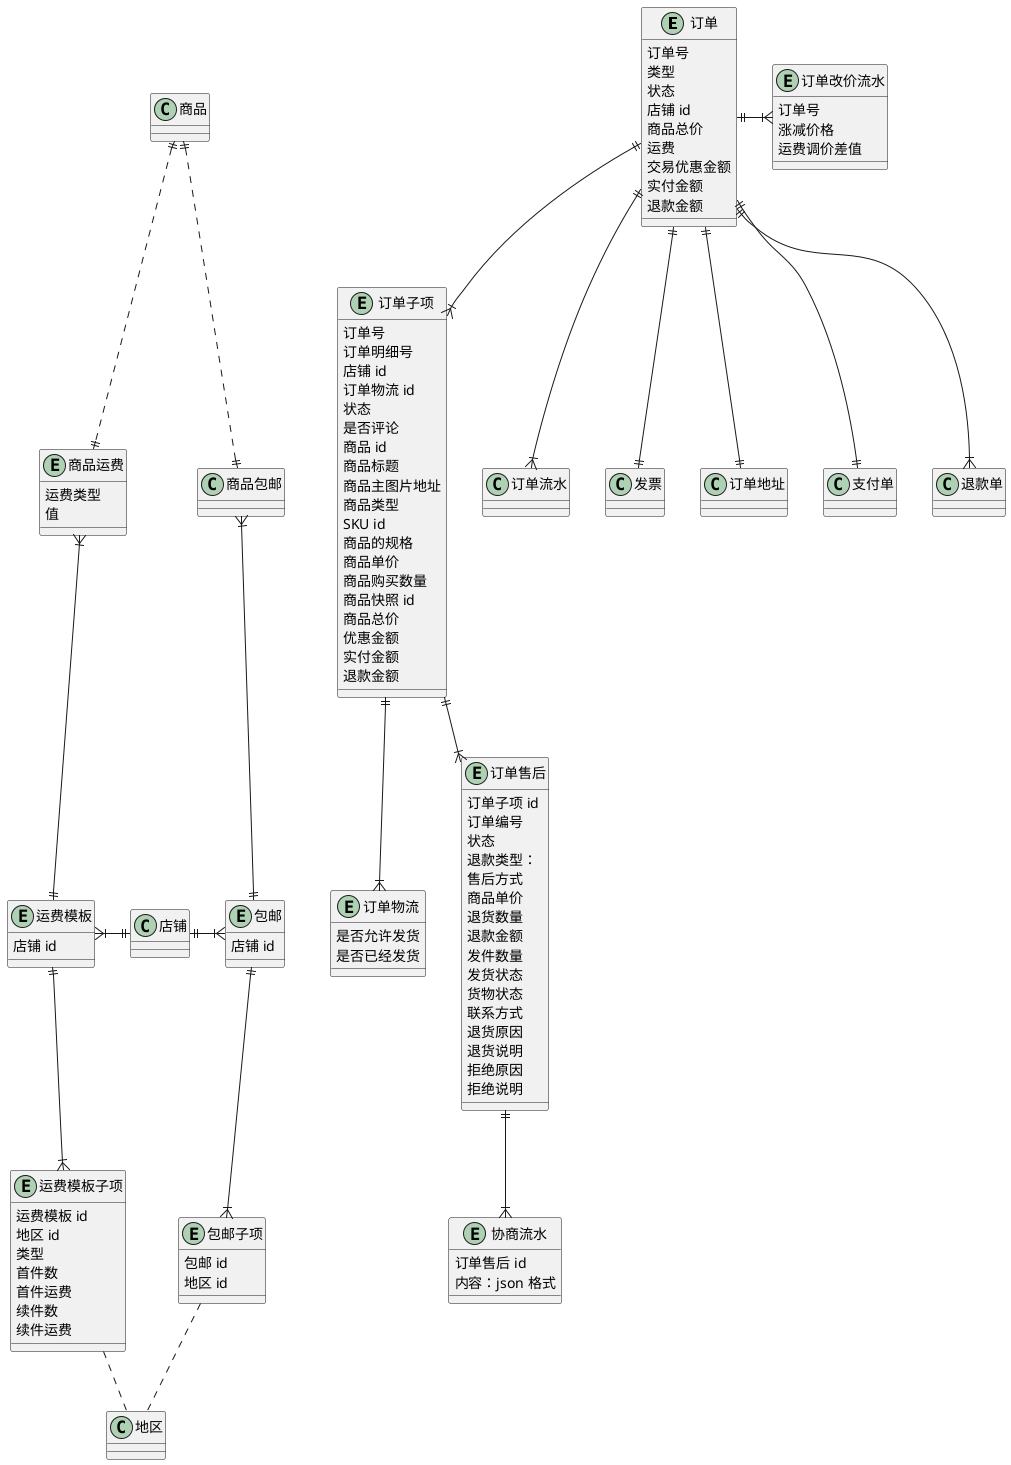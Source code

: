 @startuml 订单UML

' ==================== 订单 ====================
entity 订单 {
    订单号
    ' 普通/拼团/代付/送礼/社区团购/海淘/秒杀
    类型
    ' 待付款/待发货/待收货/已完成/已关闭
    状态
    店铺 id
    商品总价
    运费
    交易优惠金额
    ' totalFee + postFee - discountFee
    实付金额
    退款金额
}
entity 订单子项 {
    订单号
    订单明细号
    店铺 id
    订单物流 id
    ' 待付款/待发货/待收货/已完成/已关闭
    状态
    是否评论
    商品 id
    商品标题
    商品主图片地址
    商品类型
    SKU id
    商品的规格
    商品单价
    商品购买数量
    商品快照 id
    商品总价
    优惠金额
    实付金额
    退款金额
}
entity 订单物流 {
    是否允许发货
    是否已经发货
}
entity 订单改价流水 {
    订单号
    涨减价格
    运费调价差值
}

订单 ||--|{ 订单子项
订单 ||--|{ 订单流水
订单 ||--|| 发票
订单 ||--|| 订单地址
订单子项 ||--|{ 订单物流
订单 ||--|| 支付单
订单 ||--|{ 退款单
订单 ||-|{ 订单改价流水


' ==================== 订单售后 ====================
entity 订单售后 {
    订单子项 id
    订单编号
    ' 待卖家审核
    ' 待买家发货
    ' 待卖家收货
    ' 待买家收货
    ' 售后成功
    ' 卖家拒绝售后
    ' 卖家拒绝收货
    ' 售后关闭
    状态
    ' 售中退款/售后退款
    退款类型：
    ' 未介入/介入中/介入结束
    ' 客服介入状态
    ' 仅退款/退货退款/换货
    售后方式
    商品单价
    退货数量
    退款金额
    发件数量
    ' 未发货/已发货
    发货状态
    ' /已收到货
    货物状态
    联系方式
    退货原因
    退货说明
    拒绝原因
    拒绝说明
}
entity 协商流水 {
    订单售后 id
    内容：json 格式
}

订单子项 ||--|{ 订单售后
订单售后 ||--|{ 协商流水


' ==================== 运费模版 ====================
entity 运费模板 {
    店铺 id
}
entity 运费模板子项 {
    运费模板 id
    地区 id
    ' 按件/按重量
    类型
    首件数
    首件运费
    续件数
    续件运费
}
entity 商品运费 {
    运费类型
    ' 运费/运费模版id
    值
}

运费模板 ||-u-|{ 商品运费
商品运费 ||.u.|| 商品
运费模板 }|-r-|| 店铺
运费模板 ||--|{ 运费模板子项
运费模板子项 .. 地区


' ==================== 包邮模板 ====================
entity 包邮 {
    店铺 id
}
entity 包邮子项 {
    包邮 id
    地区 id
}

包邮 ||-u-|{ 商品包邮
商品包邮 ||.u.|| 商品
包邮 }|-l-|| 店铺
包邮 ||--|{ 包邮子项
包邮子项 .. 地区

@enduml